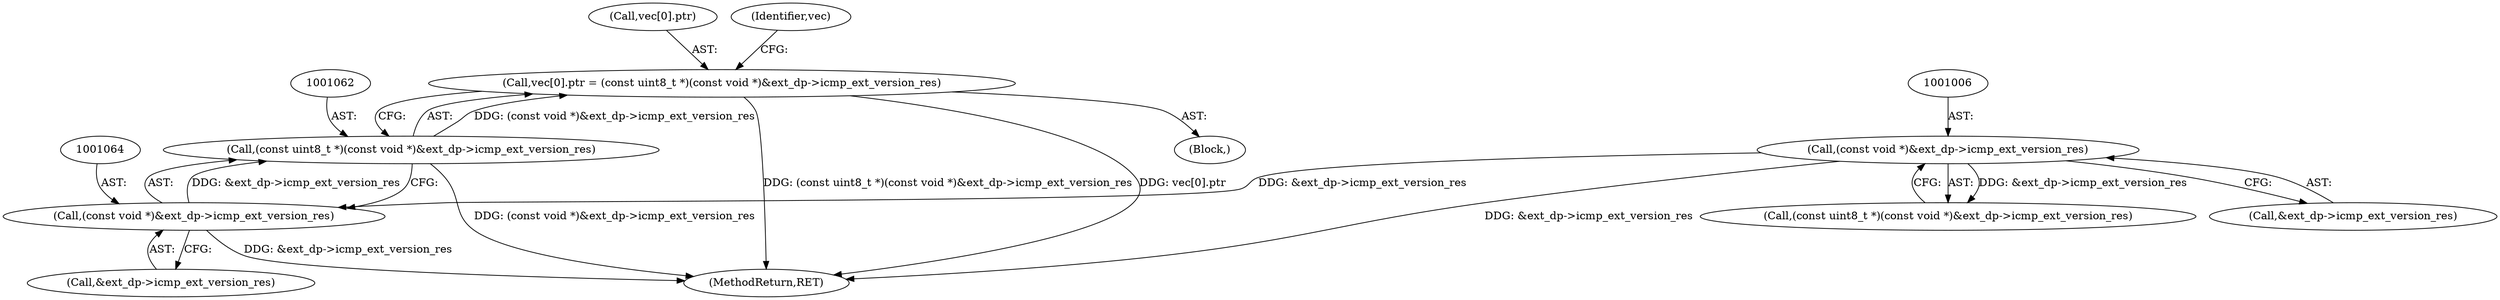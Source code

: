 digraph "0_tcpdump_2b62d1dda41590db29368ec7ba5f4faf3464765a@array" {
"1001055" [label="(Call,vec[0].ptr = (const uint8_t *)(const void *)&ext_dp->icmp_ext_version_res)"];
"1001061" [label="(Call,(const uint8_t *)(const void *)&ext_dp->icmp_ext_version_res)"];
"1001063" [label="(Call,(const void *)&ext_dp->icmp_ext_version_res)"];
"1001005" [label="(Call,(const void *)&ext_dp->icmp_ext_version_res)"];
"1001003" [label="(Call,(const uint8_t *)(const void *)&ext_dp->icmp_ext_version_res)"];
"1001063" [label="(Call,(const void *)&ext_dp->icmp_ext_version_res)"];
"1001055" [label="(Call,vec[0].ptr = (const uint8_t *)(const void *)&ext_dp->icmp_ext_version_res)"];
"1001056" [label="(Call,vec[0].ptr)"];
"1000987" [label="(Block,)"];
"1001072" [label="(Identifier,vec)"];
"1001245" [label="(MethodReturn,RET)"];
"1001007" [label="(Call,&ext_dp->icmp_ext_version_res)"];
"1001005" [label="(Call,(const void *)&ext_dp->icmp_ext_version_res)"];
"1001065" [label="(Call,&ext_dp->icmp_ext_version_res)"];
"1001061" [label="(Call,(const uint8_t *)(const void *)&ext_dp->icmp_ext_version_res)"];
"1001055" -> "1000987"  [label="AST: "];
"1001055" -> "1001061"  [label="CFG: "];
"1001056" -> "1001055"  [label="AST: "];
"1001061" -> "1001055"  [label="AST: "];
"1001072" -> "1001055"  [label="CFG: "];
"1001055" -> "1001245"  [label="DDG: (const uint8_t *)(const void *)&ext_dp->icmp_ext_version_res"];
"1001055" -> "1001245"  [label="DDG: vec[0].ptr"];
"1001061" -> "1001055"  [label="DDG: (const void *)&ext_dp->icmp_ext_version_res"];
"1001061" -> "1001063"  [label="CFG: "];
"1001062" -> "1001061"  [label="AST: "];
"1001063" -> "1001061"  [label="AST: "];
"1001061" -> "1001245"  [label="DDG: (const void *)&ext_dp->icmp_ext_version_res"];
"1001063" -> "1001061"  [label="DDG: &ext_dp->icmp_ext_version_res"];
"1001063" -> "1001065"  [label="CFG: "];
"1001064" -> "1001063"  [label="AST: "];
"1001065" -> "1001063"  [label="AST: "];
"1001063" -> "1001245"  [label="DDG: &ext_dp->icmp_ext_version_res"];
"1001005" -> "1001063"  [label="DDG: &ext_dp->icmp_ext_version_res"];
"1001005" -> "1001003"  [label="AST: "];
"1001005" -> "1001007"  [label="CFG: "];
"1001006" -> "1001005"  [label="AST: "];
"1001007" -> "1001005"  [label="AST: "];
"1001003" -> "1001005"  [label="CFG: "];
"1001005" -> "1001245"  [label="DDG: &ext_dp->icmp_ext_version_res"];
"1001005" -> "1001003"  [label="DDG: &ext_dp->icmp_ext_version_res"];
}
